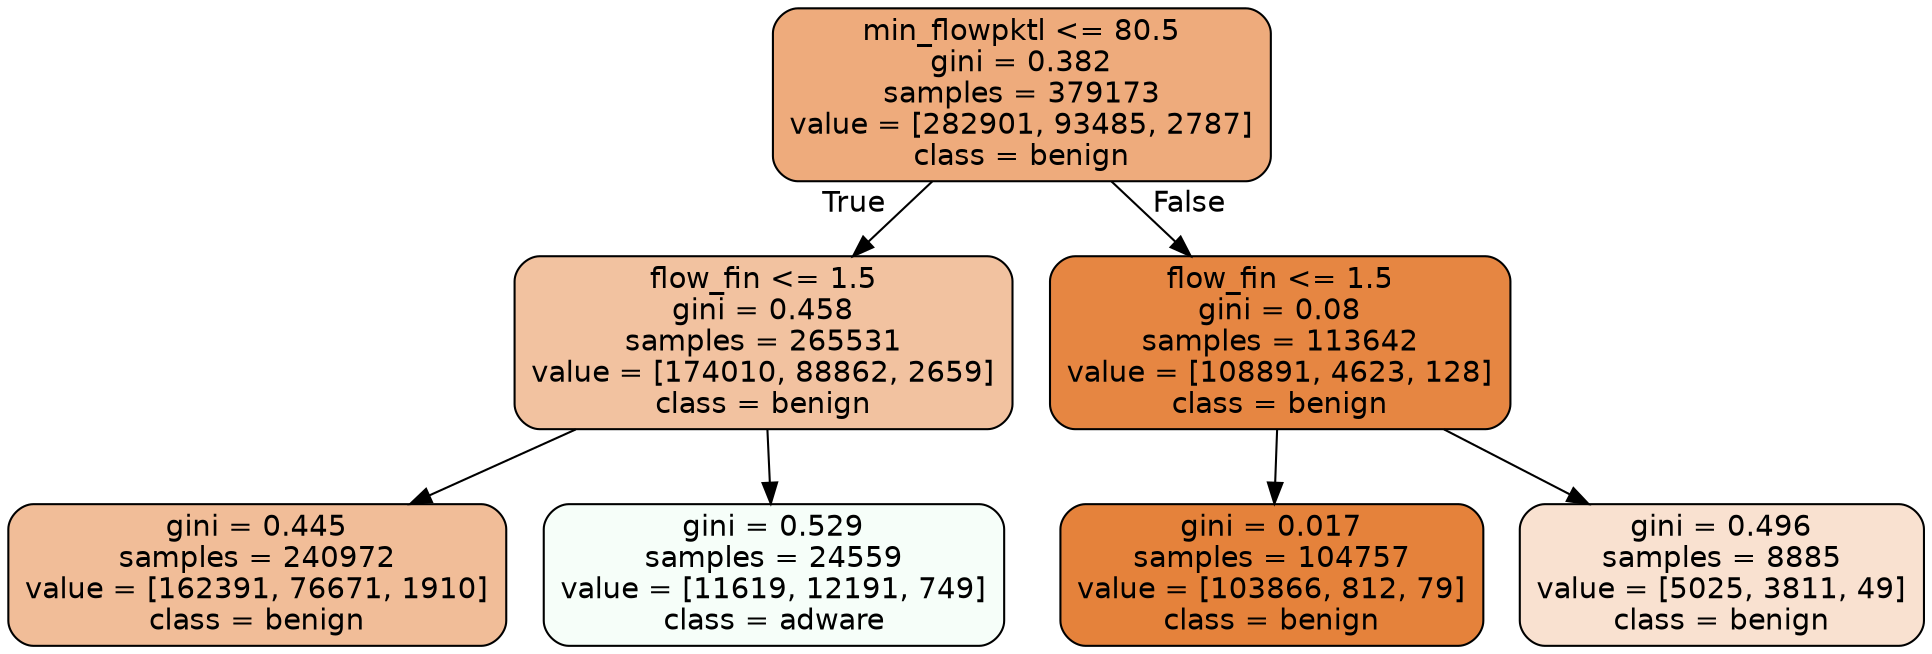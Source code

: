 digraph Tree {
node [shape=box, style="filled, rounded", color="black", fontname="helvetica"] ;
edge [fontname="helvetica"] ;
0 [label="min_flowpktl <= 80.5\ngini = 0.382\nsamples = 379173\nvalue = [282901, 93485, 2787]\nclass = benign", fillcolor="#eeab7c"] ;
1 [label="flow_fin <= 1.5\ngini = 0.458\nsamples = 265531\nvalue = [174010, 88862, 2659]\nclass = benign", fillcolor="#f2c2a0"] ;
0 -> 1 [labeldistance=2.5, labelangle=45, headlabel="True"] ;
2 [label="gini = 0.445\nsamples = 240972\nvalue = [162391, 76671, 1910]\nclass = benign", fillcolor="#f1bd98"] ;
1 -> 2 ;
3 [label="gini = 0.529\nsamples = 24559\nvalue = [11619, 12191, 749]\nclass = adware", fillcolor="#f6fef9"] ;
1 -> 3 ;
4 [label="flow_fin <= 1.5\ngini = 0.08\nsamples = 113642\nvalue = [108891, 4623, 128]\nclass = benign", fillcolor="#e68642"] ;
0 -> 4 [labeldistance=2.5, labelangle=-45, headlabel="False"] ;
5 [label="gini = 0.017\nsamples = 104757\nvalue = [103866, 812, 79]\nclass = benign", fillcolor="#e5823b"] ;
4 -> 5 ;
6 [label="gini = 0.496\nsamples = 8885\nvalue = [5025, 3811, 49]\nclass = benign", fillcolor="#f9e1d0"] ;
4 -> 6 ;
}